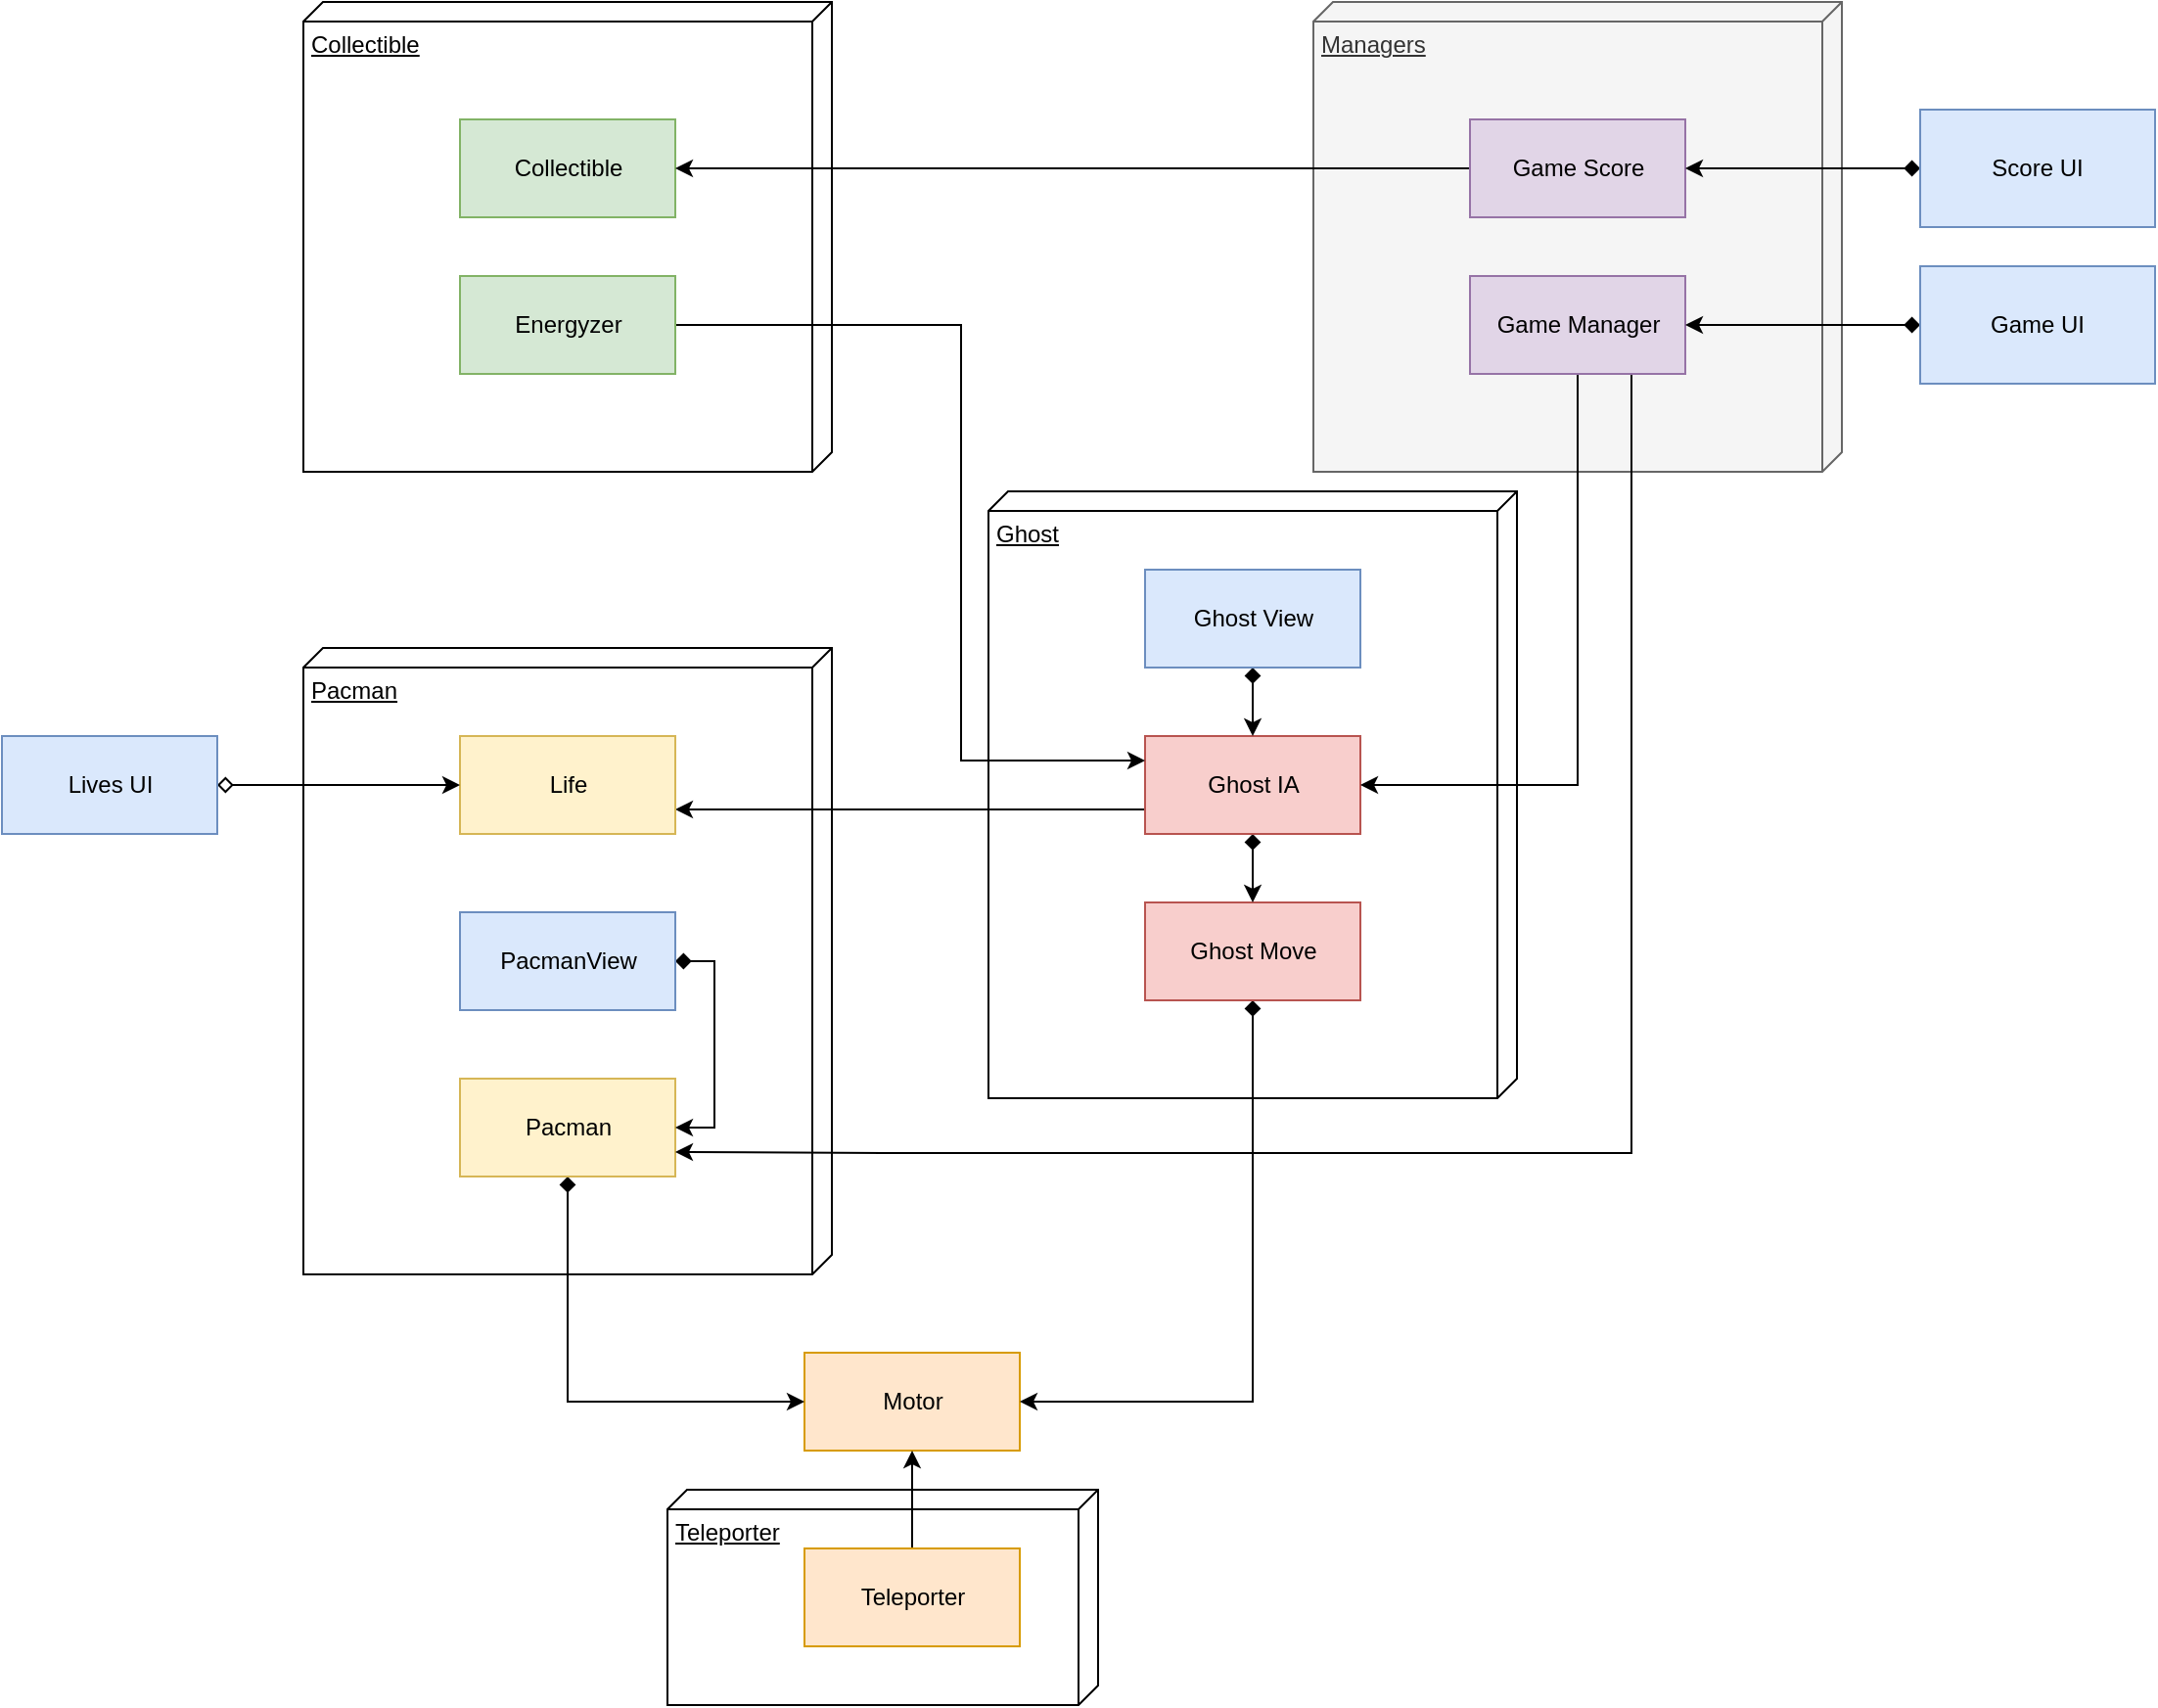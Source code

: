 <mxfile version="16.5.6" type="google"><diagram id="DYzvhUEZlnxxZZ0z6P_G" name="Page-1"><mxGraphModel dx="1999" dy="959" grid="1" gridSize="10" guides="1" tooltips="1" connect="1" arrows="1" fold="1" page="1" pageScale="1" pageWidth="827" pageHeight="1169" math="0" shadow="0"><root><mxCell id="0"/><mxCell id="1" parent="0"/><mxCell id="YnnQqRMkImv3hH0r0dEU-52" value="Teleporter" style="verticalAlign=top;align=left;spacingTop=8;spacingLeft=2;spacingRight=12;shape=cube;size=10;direction=south;fontStyle=4;html=1;" vertex="1" parent="1"><mxGeometry x="250" y="940" width="220" height="110" as="geometry"/></mxCell><mxCell id="YnnQqRMkImv3hH0r0dEU-20" value="Managers" style="verticalAlign=top;align=left;spacingTop=8;spacingLeft=2;spacingRight=12;shape=cube;size=10;direction=south;fontStyle=4;html=1;fillColor=#f5f5f5;fontColor=#333333;strokeColor=#666666;" vertex="1" parent="1"><mxGeometry x="580" y="180" width="270" height="240" as="geometry"/></mxCell><mxCell id="YnnQqRMkImv3hH0r0dEU-15" value="&lt;div&gt;Collectible&lt;/div&gt;" style="verticalAlign=top;align=left;spacingTop=8;spacingLeft=2;spacingRight=12;shape=cube;size=10;direction=south;fontStyle=4;html=1;" vertex="1" parent="1"><mxGeometry x="64" y="180" width="270" height="240" as="geometry"/></mxCell><mxCell id="YnnQqRMkImv3hH0r0dEU-9" value="Ghost" style="verticalAlign=top;align=left;spacingTop=8;spacingLeft=2;spacingRight=12;shape=cube;size=10;direction=south;fontStyle=4;html=1;" vertex="1" parent="1"><mxGeometry x="414" y="430" width="270" height="310" as="geometry"/></mxCell><mxCell id="YnnQqRMkImv3hH0r0dEU-8" value="Pacman" style="verticalAlign=top;align=left;spacingTop=8;spacingLeft=2;spacingRight=12;shape=cube;size=10;direction=south;fontStyle=4;html=1;" vertex="1" parent="1"><mxGeometry x="64" y="510" width="270" height="320" as="geometry"/></mxCell><mxCell id="YnnQqRMkImv3hH0r0dEU-1" value="&lt;div&gt;Motor&lt;/div&gt;" style="html=1;fillColor=#ffe6cc;strokeColor=#d79b00;" vertex="1" parent="1"><mxGeometry x="320" y="870" width="110" height="50" as="geometry"/></mxCell><mxCell id="YnnQqRMkImv3hH0r0dEU-30" style="edgeStyle=orthogonalEdgeStyle;rounded=0;orthogonalLoop=1;jettySize=auto;html=1;exitX=0.5;exitY=1;exitDx=0;exitDy=0;entryX=0;entryY=0.5;entryDx=0;entryDy=0;startArrow=diamond;startFill=1;" edge="1" parent="1" source="YnnQqRMkImv3hH0r0dEU-2" target="YnnQqRMkImv3hH0r0dEU-1"><mxGeometry relative="1" as="geometry"/></mxCell><mxCell id="YnnQqRMkImv3hH0r0dEU-2" value="Pacman" style="html=1;fillColor=#fff2cc;strokeColor=#d6b656;" vertex="1" parent="1"><mxGeometry x="144" y="730" width="110" height="50" as="geometry"/></mxCell><mxCell id="YnnQqRMkImv3hH0r0dEU-29" style="edgeStyle=orthogonalEdgeStyle;rounded=0;orthogonalLoop=1;jettySize=auto;html=1;exitX=0.5;exitY=1;exitDx=0;exitDy=0;entryX=1;entryY=0.5;entryDx=0;entryDy=0;startArrow=diamond;startFill=1;" edge="1" parent="1" source="YnnQqRMkImv3hH0r0dEU-4" target="YnnQqRMkImv3hH0r0dEU-1"><mxGeometry relative="1" as="geometry"/></mxCell><mxCell id="YnnQqRMkImv3hH0r0dEU-4" value="Ghost Move" style="html=1;fillColor=#f8cecc;strokeColor=#b85450;" vertex="1" parent="1"><mxGeometry x="494" y="640" width="110" height="50" as="geometry"/></mxCell><mxCell id="YnnQqRMkImv3hH0r0dEU-32" style="edgeStyle=orthogonalEdgeStyle;rounded=0;orthogonalLoop=1;jettySize=auto;html=1;entryX=1;entryY=0.75;entryDx=0;entryDy=0;exitX=0.236;exitY=0.75;exitDx=0;exitDy=0;exitPerimeter=0;" edge="1" parent="1" source="YnnQqRMkImv3hH0r0dEU-6" target="YnnQqRMkImv3hH0r0dEU-10"><mxGeometry relative="1" as="geometry"><mxPoint x="500" y="680" as="sourcePoint"/></mxGeometry></mxCell><mxCell id="YnnQqRMkImv3hH0r0dEU-53" style="edgeStyle=orthogonalEdgeStyle;rounded=0;orthogonalLoop=1;jettySize=auto;html=1;exitX=0.5;exitY=1;exitDx=0;exitDy=0;startArrow=diamond;startFill=1;" edge="1" parent="1" source="YnnQqRMkImv3hH0r0dEU-6" target="YnnQqRMkImv3hH0r0dEU-4"><mxGeometry relative="1" as="geometry"/></mxCell><mxCell id="YnnQqRMkImv3hH0r0dEU-6" value="Ghost IA" style="html=1;fillColor=#f8cecc;strokeColor=#b85450;" vertex="1" parent="1"><mxGeometry x="494" y="555" width="110" height="50" as="geometry"/></mxCell><mxCell id="YnnQqRMkImv3hH0r0dEU-10" value="Life" style="html=1;fillColor=#fff2cc;strokeColor=#d6b656;" vertex="1" parent="1"><mxGeometry x="144" y="555" width="110" height="50" as="geometry"/></mxCell><mxCell id="YnnQqRMkImv3hH0r0dEU-46" style="edgeStyle=orthogonalEdgeStyle;rounded=0;orthogonalLoop=1;jettySize=auto;html=1;exitX=0.5;exitY=1;exitDx=0;exitDy=0;entryX=1;entryY=0.5;entryDx=0;entryDy=0;" edge="1" parent="1" source="YnnQqRMkImv3hH0r0dEU-11" target="YnnQqRMkImv3hH0r0dEU-6"><mxGeometry relative="1" as="geometry"/></mxCell><mxCell id="YnnQqRMkImv3hH0r0dEU-47" style="edgeStyle=orthogonalEdgeStyle;rounded=0;orthogonalLoop=1;jettySize=auto;html=1;exitX=0.75;exitY=1;exitDx=0;exitDy=0;entryX=1;entryY=0.75;entryDx=0;entryDy=0;" edge="1" parent="1" source="YnnQqRMkImv3hH0r0dEU-11" target="YnnQqRMkImv3hH0r0dEU-2"><mxGeometry relative="1" as="geometry"><Array as="points"><mxPoint x="743" y="768"/><mxPoint x="360" y="768"/></Array></mxGeometry></mxCell><mxCell id="YnnQqRMkImv3hH0r0dEU-11" value="&lt;div&gt;Game Manager&lt;/div&gt;" style="html=1;fillColor=#e1d5e7;strokeColor=#9673a6;" vertex="1" parent="1"><mxGeometry x="660" y="320" width="110" height="50" as="geometry"/></mxCell><mxCell id="YnnQqRMkImv3hH0r0dEU-31" style="edgeStyle=orthogonalEdgeStyle;rounded=0;orthogonalLoop=1;jettySize=auto;html=1;exitX=1;exitY=0.5;exitDx=0;exitDy=0;entryX=0;entryY=0.5;entryDx=0;entryDy=0;startArrow=diamond;startFill=0;" edge="1" parent="1" source="YnnQqRMkImv3hH0r0dEU-13" target="YnnQqRMkImv3hH0r0dEU-10"><mxGeometry relative="1" as="geometry"/></mxCell><mxCell id="YnnQqRMkImv3hH0r0dEU-13" value="&lt;div&gt;Lives UI&lt;/div&gt;" style="html=1;fillColor=#dae8fc;strokeColor=#6c8ebf;" vertex="1" parent="1"><mxGeometry x="-90" y="555" width="110" height="50" as="geometry"/></mxCell><mxCell id="YnnQqRMkImv3hH0r0dEU-16" value="Collectible" style="html=1;fillColor=#d5e8d4;strokeColor=#82b366;" vertex="1" parent="1"><mxGeometry x="144" y="240" width="110" height="50" as="geometry"/></mxCell><mxCell id="YnnQqRMkImv3hH0r0dEU-33" style="edgeStyle=orthogonalEdgeStyle;rounded=0;orthogonalLoop=1;jettySize=auto;html=1;exitX=1;exitY=0.5;exitDx=0;exitDy=0;entryX=0;entryY=0.25;entryDx=0;entryDy=0;" edge="1" parent="1" source="YnnQqRMkImv3hH0r0dEU-17" target="YnnQqRMkImv3hH0r0dEU-6"><mxGeometry relative="1" as="geometry"><mxPoint x="590" y="670" as="targetPoint"/><Array as="points"><mxPoint x="400" y="345"/><mxPoint x="400" y="568"/></Array></mxGeometry></mxCell><mxCell id="YnnQqRMkImv3hH0r0dEU-17" value="Energyzer" style="html=1;fillColor=#d5e8d4;strokeColor=#82b366;" vertex="1" parent="1"><mxGeometry x="144" y="320" width="110" height="50" as="geometry"/></mxCell><mxCell id="YnnQqRMkImv3hH0r0dEU-36" style="edgeStyle=orthogonalEdgeStyle;rounded=0;orthogonalLoop=1;jettySize=auto;html=1;exitX=0;exitY=0.5;exitDx=0;exitDy=0;" edge="1" parent="1" source="YnnQqRMkImv3hH0r0dEU-21" target="YnnQqRMkImv3hH0r0dEU-16"><mxGeometry relative="1" as="geometry"/></mxCell><mxCell id="YnnQqRMkImv3hH0r0dEU-21" value="&lt;div&gt;Game Score&lt;/div&gt;" style="html=1;fillColor=#e1d5e7;strokeColor=#9673a6;" vertex="1" parent="1"><mxGeometry x="660" y="240" width="110" height="50" as="geometry"/></mxCell><mxCell id="YnnQqRMkImv3hH0r0dEU-34" style="edgeStyle=orthogonalEdgeStyle;rounded=0;orthogonalLoop=1;jettySize=auto;html=1;exitX=0;exitY=0.5;exitDx=0;exitDy=0;startArrow=diamond;startFill=1;" edge="1" parent="1" source="YnnQqRMkImv3hH0r0dEU-25" target="YnnQqRMkImv3hH0r0dEU-11"><mxGeometry relative="1" as="geometry"/></mxCell><mxCell id="YnnQqRMkImv3hH0r0dEU-25" value="Game UI" style="whiteSpace=wrap;html=1;fillColor=#dae8fc;strokeColor=#6c8ebf;" vertex="1" parent="1"><mxGeometry x="890" y="315" width="120" height="60" as="geometry"/></mxCell><mxCell id="YnnQqRMkImv3hH0r0dEU-35" style="edgeStyle=orthogonalEdgeStyle;rounded=0;orthogonalLoop=1;jettySize=auto;html=1;exitX=0;exitY=0.5;exitDx=0;exitDy=0;startArrow=diamond;startFill=1;" edge="1" parent="1" source="YnnQqRMkImv3hH0r0dEU-27" target="YnnQqRMkImv3hH0r0dEU-21"><mxGeometry relative="1" as="geometry"/></mxCell><mxCell id="YnnQqRMkImv3hH0r0dEU-27" value="Score UI" style="whiteSpace=wrap;html=1;fillColor=#dae8fc;strokeColor=#6c8ebf;" vertex="1" parent="1"><mxGeometry x="890" y="235" width="120" height="60" as="geometry"/></mxCell><mxCell id="YnnQqRMkImv3hH0r0dEU-38" style="edgeStyle=orthogonalEdgeStyle;rounded=0;orthogonalLoop=1;jettySize=auto;html=1;exitX=0.5;exitY=0;exitDx=0;exitDy=0;" edge="1" parent="1" source="YnnQqRMkImv3hH0r0dEU-37" target="YnnQqRMkImv3hH0r0dEU-1"><mxGeometry relative="1" as="geometry"/></mxCell><mxCell id="YnnQqRMkImv3hH0r0dEU-37" value="&lt;div&gt;Teleporter&lt;/div&gt;" style="html=1;fillColor=#ffe6cc;strokeColor=#d79b00;" vertex="1" parent="1"><mxGeometry x="320" y="970" width="110" height="50" as="geometry"/></mxCell><mxCell id="YnnQqRMkImv3hH0r0dEU-41" style="edgeStyle=orthogonalEdgeStyle;rounded=0;orthogonalLoop=1;jettySize=auto;html=1;exitX=1;exitY=0.5;exitDx=0;exitDy=0;entryX=1;entryY=0.5;entryDx=0;entryDy=0;startArrow=diamond;startFill=1;" edge="1" parent="1" source="YnnQqRMkImv3hH0r0dEU-39" target="YnnQqRMkImv3hH0r0dEU-2"><mxGeometry relative="1" as="geometry"/></mxCell><mxCell id="YnnQqRMkImv3hH0r0dEU-39" value="PacmanView" style="html=1;fillColor=#dae8fc;strokeColor=#6c8ebf;" vertex="1" parent="1"><mxGeometry x="144" y="645" width="110" height="50" as="geometry"/></mxCell><mxCell id="YnnQqRMkImv3hH0r0dEU-51" style="edgeStyle=orthogonalEdgeStyle;rounded=0;orthogonalLoop=1;jettySize=auto;html=1;exitX=0.5;exitY=1;exitDx=0;exitDy=0;entryX=0.5;entryY=0;entryDx=0;entryDy=0;startArrow=diamond;startFill=1;" edge="1" parent="1" source="YnnQqRMkImv3hH0r0dEU-49" target="YnnQqRMkImv3hH0r0dEU-6"><mxGeometry relative="1" as="geometry"/></mxCell><mxCell id="YnnQqRMkImv3hH0r0dEU-49" value="Ghost View" style="html=1;fillColor=#dae8fc;strokeColor=#6c8ebf;" vertex="1" parent="1"><mxGeometry x="494" y="470" width="110" height="50" as="geometry"/></mxCell></root></mxGraphModel></diagram></mxfile>